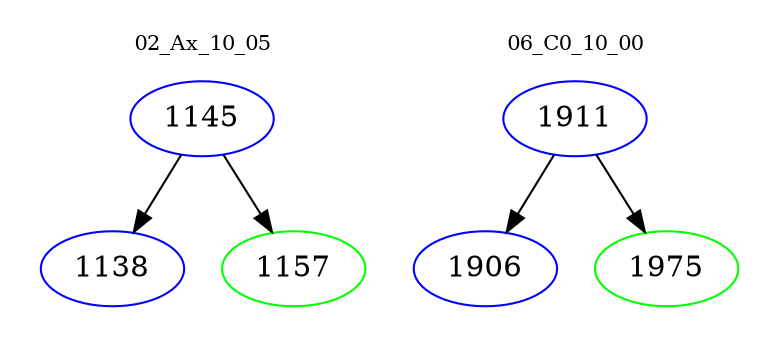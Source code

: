 digraph{
subgraph cluster_0 {
color = white
label = "02_Ax_10_05";
fontsize=10;
T0_1145 [label="1145", color="blue"]
T0_1145 -> T0_1138 [color="black"]
T0_1138 [label="1138", color="blue"]
T0_1145 -> T0_1157 [color="black"]
T0_1157 [label="1157", color="green"]
}
subgraph cluster_1 {
color = white
label = "06_C0_10_00";
fontsize=10;
T1_1911 [label="1911", color="blue"]
T1_1911 -> T1_1906 [color="black"]
T1_1906 [label="1906", color="blue"]
T1_1911 -> T1_1975 [color="black"]
T1_1975 [label="1975", color="green"]
}
}
